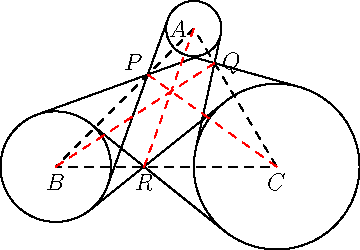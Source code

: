 
import geometry;

size(180);

pair A = (0, 5);
label("$A$", A, W);
pair B = (-5,0);
label("$B$", B, S);
pair C = (3, 0);
label("$C$", C, S);

circle ca = circle(locate(A), 1);
circle cb = circle(locate(B), 2);
circle cc = circle(locate(C), 3);

draw(ca);
draw(cb);
draw(cc);

point internal_common_tangents_interscpt(circle c1, circle c2) {
  if (c1.r == c2.r)
    return null;

  real t = 1 * c1.r / c2.r;
  pair P = (c1.C.x/(1+t) + t * c2.C.x/(1+t), c1.C.y/(1+t) + t * c2.C.y/(1+t));
  point pt = locate(P);
  return pt;
}

line[] commontangents(circle c1, circle c2) {
  point P = internal_common_tangents_interscpt(c1, c2);
  if (alias(P, null))
    return null;

  return tangents(c1, P);
}

point pab = internal_common_tangents_interscpt(ca, cb);
line[] lab = tangents(ca, pab);
point pab0a = intersectionpoints(lab[0], ca)[0];
point pab0b = intersectionpoints(lab[0], cb)[0];
draw(pab0a -- pab0b);
point pab1a = intersectionpoints(lab[1], ca)[0];
point pab1b = intersectionpoints(lab[1], cb)[0];
draw(pab1a -- pab1b);


point pac = internal_common_tangents_interscpt(ca, cc);
line[] lac = tangents(ca, pac);
point pac0a = intersectionpoints(lac[0], ca)[0];
point pac0c = intersectionpoints(lac[0], cc)[0];
draw(pac0a -- pac0c);
point pac1a = intersectionpoints(lac[1], ca)[0];
point pac1c = intersectionpoints(lac[1], cc)[0];
draw(pac1a -- pac1c);

point pbc = internal_common_tangents_interscpt(cc, cb);
line[] lbc = tangents(cc, pbc);
point pbc0b = intersectionpoints(lbc[0], cb)[0];
point pbc0c = intersectionpoints(lbc[0], cc)[0];
draw(pbc0b -- pbc0c);
point pbc1b = intersectionpoints(lbc[1], cb)[0];
point pbc1c = intersectionpoints(lbc[1], cc)[0];
draw(pbc1b -- pbc1c);

label("$P$", pab, NW);
label("$Q$", pac, E);
label("$R$", pbc, S);

draw(A -- B -- C -- cycle, dashed);

draw(A -- pbc, red+dashed);
draw(B -- pac, red+dashed);
draw(C -- pab, red+dashed);

